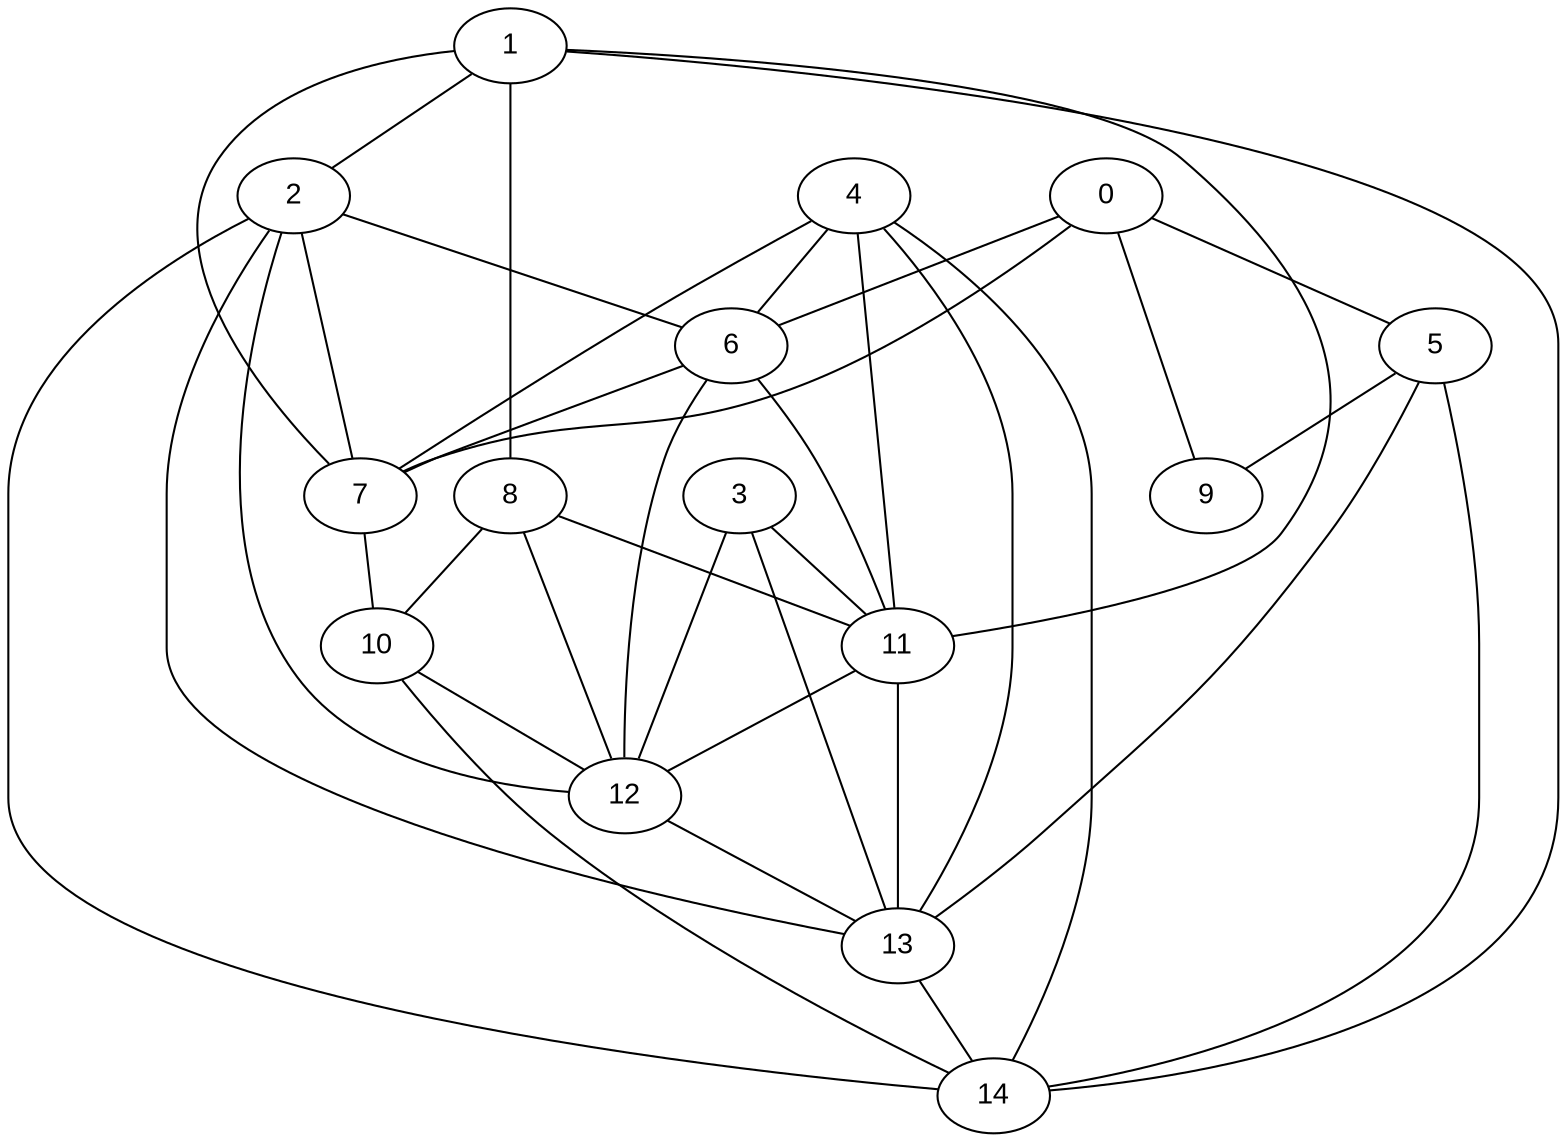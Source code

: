 graph InitialGraph {
  node [style=filled, fillcolor=white, fontname="Arial"];
  0;
  1;
  2;
  3;
  4;
  5;
  6;
  7;
  8;
  9;
  10;
  11;
  12;
  13;
  14;
  0 -- 5;
  0 -- 6;
  0 -- 7;
  0 -- 9;
  1 -- 2;
  1 -- 7;
  1 -- 8;
  1 -- 11;
  1 -- 14;
  2 -- 6;
  2 -- 7;
  2 -- 12;
  2 -- 13;
  2 -- 14;
  3 -- 11;
  3 -- 12;
  3 -- 13;
  4 -- 6;
  4 -- 7;
  4 -- 11;
  4 -- 13;
  4 -- 14;
  5 -- 9;
  5 -- 13;
  5 -- 14;
  6 -- 7;
  6 -- 11;
  6 -- 12;
  7 -- 10;
  8 -- 10;
  8 -- 11;
  8 -- 12;
  10 -- 12;
  10 -- 14;
  11 -- 12;
  11 -- 13;
  12 -- 13;
  13 -- 14;
}
